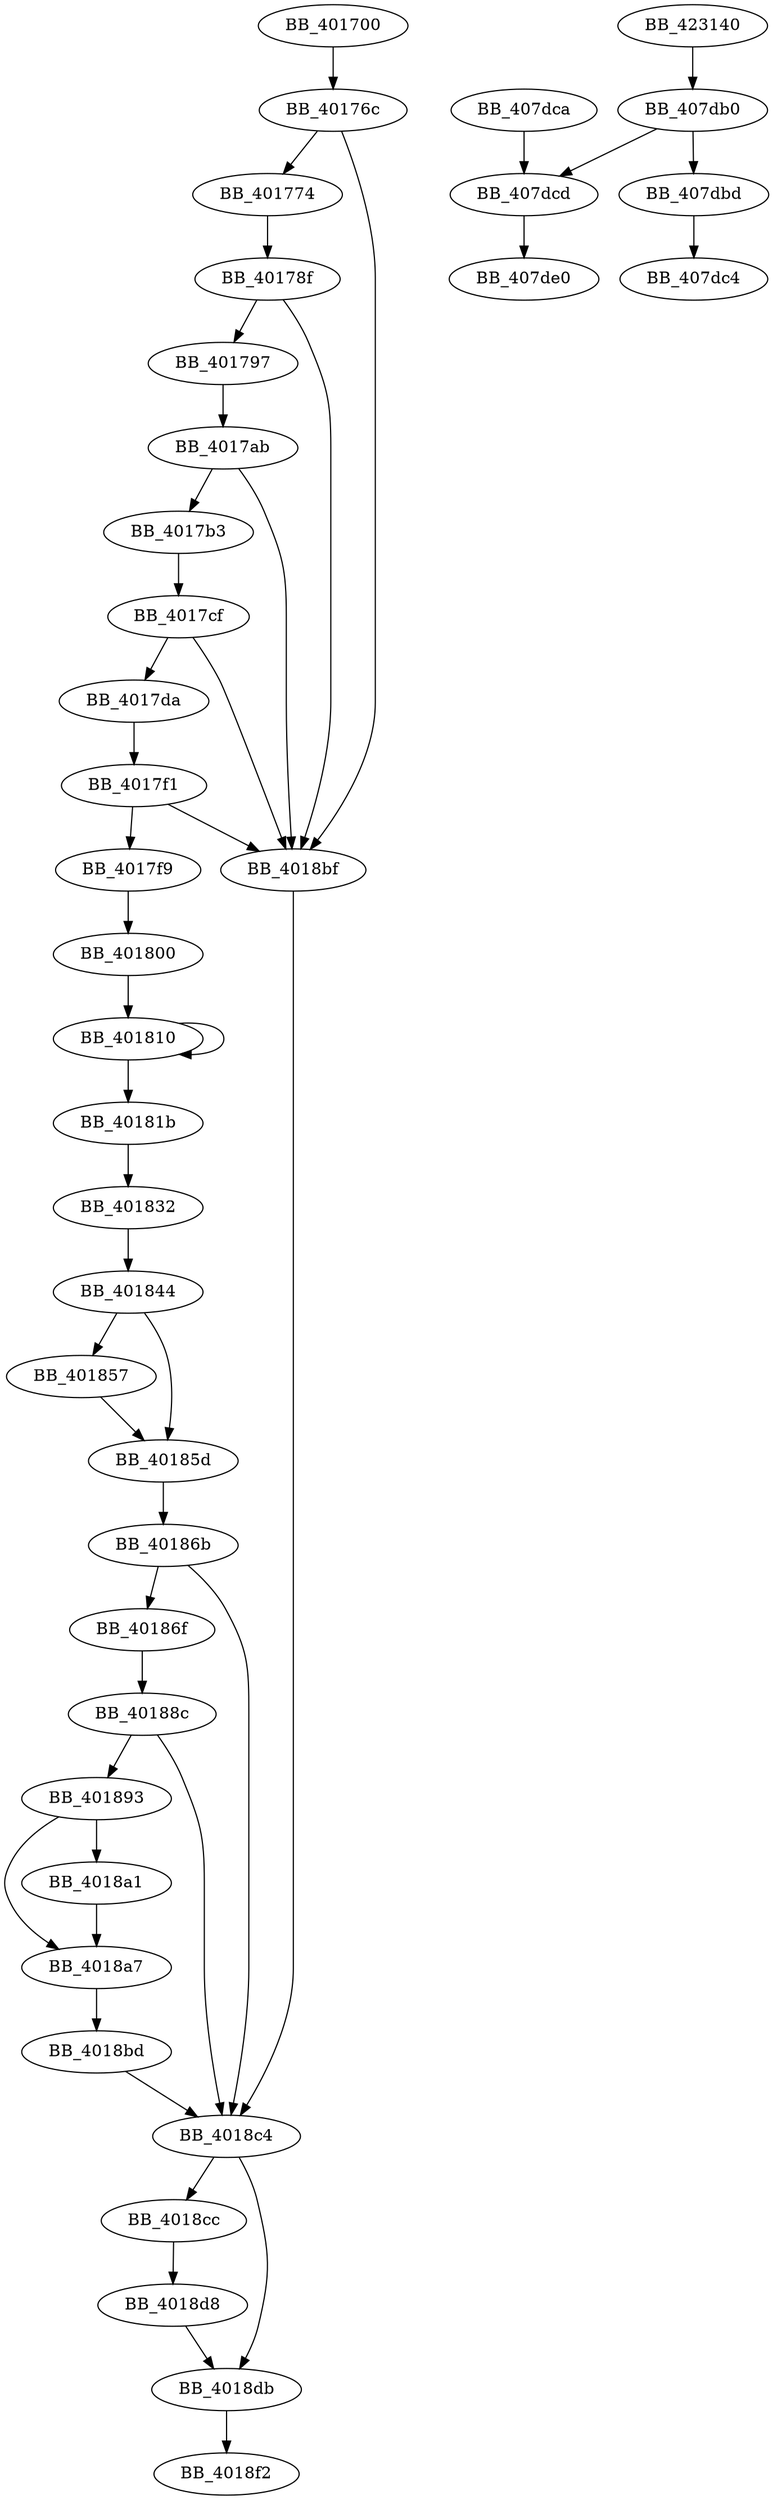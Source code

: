 DiGraph sub_401700{
BB_401700->BB_40176c
BB_40176c->BB_401774
BB_40176c->BB_4018bf
BB_401774->BB_40178f
BB_40178f->BB_401797
BB_40178f->BB_4018bf
BB_401797->BB_4017ab
BB_4017ab->BB_4017b3
BB_4017ab->BB_4018bf
BB_4017b3->BB_4017cf
BB_4017cf->BB_4017da
BB_4017cf->BB_4018bf
BB_4017da->BB_4017f1
BB_4017f1->BB_4017f9
BB_4017f1->BB_4018bf
BB_4017f9->BB_401800
BB_401800->BB_401810
BB_401810->BB_401810
BB_401810->BB_40181b
BB_40181b->BB_401832
BB_401832->BB_401844
BB_401844->BB_401857
BB_401844->BB_40185d
BB_401857->BB_40185d
BB_40185d->BB_40186b
BB_40186b->BB_40186f
BB_40186b->BB_4018c4
BB_40186f->BB_40188c
BB_40188c->BB_401893
BB_40188c->BB_4018c4
BB_401893->BB_4018a1
BB_401893->BB_4018a7
BB_4018a1->BB_4018a7
BB_4018a7->BB_4018bd
BB_4018bd->BB_4018c4
BB_4018bf->BB_4018c4
BB_4018c4->BB_4018cc
BB_4018c4->BB_4018db
BB_4018cc->BB_4018d8
BB_4018d8->BB_4018db
BB_4018db->BB_4018f2
BB_407db0->BB_407dbd
BB_407db0->BB_407dcd
BB_407dbd->BB_407dc4
BB_407dca->BB_407dcd
BB_407dcd->BB_407de0
BB_423140->BB_407db0
}
